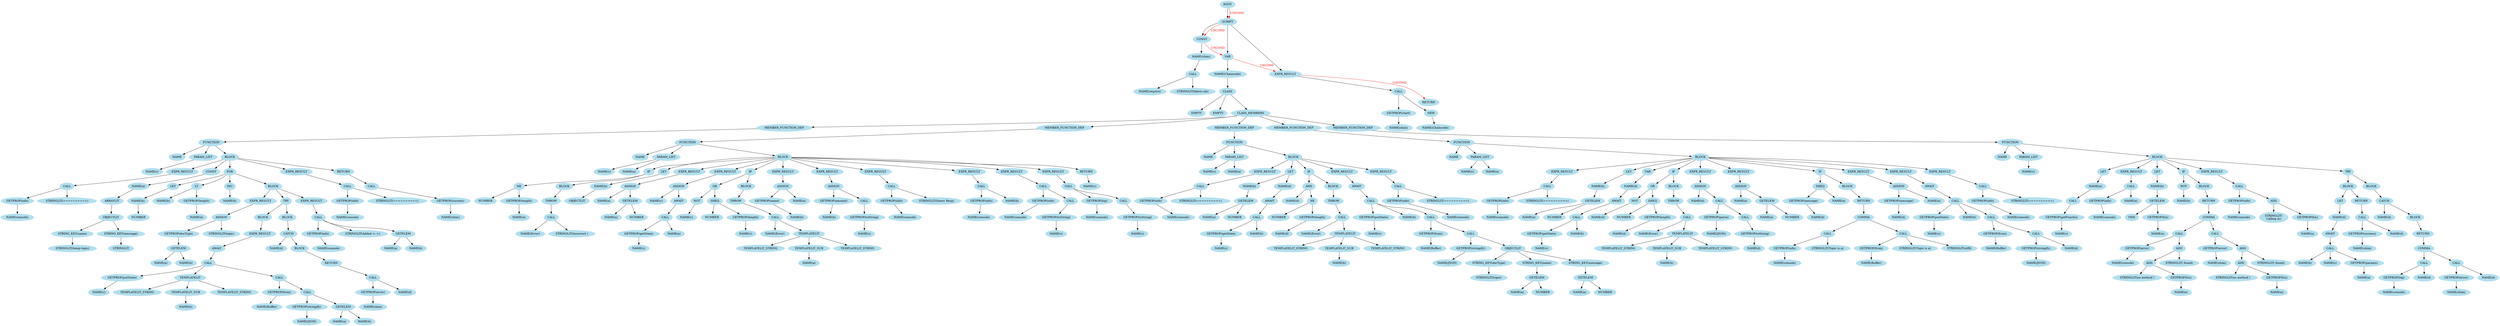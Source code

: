 digraph AST {
  node [color=lightblue2, style=filled];
  node0 [label="ROOT"];
  node1 [label="SCRIPT"];
  node0 -> node1 [weight=1];
  node2 [label="CONST"];
  node1 -> node2 [weight=1];
  node3 [label="NAME(shim)"];
  node2 -> node3 [weight=1];
  node4 [label="CALL"];
  node3 -> node4 [weight=1];
  node5 [label="NAME(require)"];
  node4 -> node5 [weight=1];
  node6 [label="STRINGLIT(fabric-shi)"];
  node4 -> node6 [weight=1];
  node7 [label="VAR"];
  node2 -> node7 [label="UNCOND", fontcolor="red", weight=0.01, color="red"];
  node1 -> node7 [weight=1];
  node8 [label="NAME(Chaincode)"];
  node7 -> node8 [weight=1];
  node9 [label="CLASS"];
  node8 -> node9 [weight=1];
  node10 [label="EMPTY"];
  node9 -> node10 [weight=1];
  node11 [label="EMPTY"];
  node9 -> node11 [weight=1];
  node12 [label="CLASS_MEMBERS"];
  node9 -> node12 [weight=1];
  node13 [label="MEMBER_FUNCTION_DEF"];
  node12 -> node13 [weight=1];
  node14 [label="FUNCTION"];
  node13 -> node14 [weight=1];
  node15 [label="NAME"];
  node14 -> node15 [weight=1];
  node16 [label="PARAM_LIST"];
  node14 -> node16 [weight=1];
  node17 [label="NAME(c)"];
  node16 -> node17 [weight=1];
  node18 [label="BLOCK"];
  node14 -> node18 [weight=1];
  node19 [label="EXPR_RESULT"];
  node18 -> node19 [weight=1];
  node20 [label="CALL"];
  node19 -> node20 [weight=1];
  node21 [label="GETPROP(info)"];
  node20 -> node21 [weight=1];
  node22 [label="NAME(console)"];
  node21 -> node22 [weight=1];
  node23 [label="STRINGLIT(==========)"];
  node20 -> node23 [weight=1];
  node24 [label="CONST"];
  node18 -> node24 [weight=1];
  node25 [label="NAME(a)"];
  node24 -> node25 [weight=1];
  node26 [label="ARRAYLIT"];
  node25 -> node26 [weight=1];
  node27 [label="OBJECTLIT"];
  node26 -> node27 [weight=1];
  node28 [label="STRING_KEY(name)"];
  node27 -> node28 [weight=1];
  node29 [label="STRINGLIT(temp-topic)"];
  node28 -> node29 [weight=1];
  node30 [label="STRING_KEY(message)"];
  node27 -> node30 [weight=1];
  node31 [label="STRINGLIT"];
  node30 -> node31 [weight=1];
  node32 [label="FOR"];
  node18 -> node32 [weight=1];
  node33 [label="LET"];
  node32 -> node33 [weight=1];
  node34 [label="NAME(b)"];
  node33 -> node34 [weight=1];
  node35 [label="NUMBER"];
  node34 -> node35 [weight=1];
  node36 [label="LT"];
  node32 -> node36 [weight=1];
  node37 [label="NAME(b)"];
  node36 -> node37 [weight=1];
  node38 [label="GETPROP(length)"];
  node36 -> node38 [weight=1];
  node39 [label="NAME(a)"];
  node38 -> node39 [weight=1];
  node40 [label="INC"];
  node32 -> node40 [weight=1];
  node41 [label="NAME(b)"];
  node40 -> node41 [weight=1];
  node42 [label="BLOCK"];
  node32 -> node42 [weight=1];
  node43 [label="EXPR_RESULT"];
  node42 -> node43 [weight=1];
  node44 [label="ASSIGN"];
  node43 -> node44 [weight=1];
  node45 [label="GETPROP(docType)"];
  node44 -> node45 [weight=1];
  node46 [label="GETELEM"];
  node45 -> node46 [weight=1];
  node47 [label="NAME(a)"];
  node46 -> node47 [weight=1];
  node48 [label="NAME(b)"];
  node46 -> node48 [weight=1];
  node49 [label="STRINGLIT(topic)"];
  node44 -> node49 [weight=1];
  node50 [label="TRY"];
  node42 -> node50 [weight=1];
  node51 [label="BLOCK"];
  node50 -> node51 [weight=1];
  node52 [label="EXPR_RESULT"];
  node51 -> node52 [weight=1];
  node53 [label="AWAIT"];
  node52 -> node53 [weight=1];
  node54 [label="CALL"];
  node53 -> node54 [weight=1];
  node55 [label="GETPROP(putState)"];
  node54 -> node55 [weight=1];
  node56 [label="NAME(c)"];
  node55 -> node56 [weight=1];
  node57 [label="TEMPLATELIT"];
  node54 -> node57 [weight=1];
  node58 [label="TEMPLATELIT_STRING"];
  node57 -> node58 [weight=1];
  node59 [label="TEMPLATELIT_SUB"];
  node57 -> node59 [weight=1];
  node60 [label="NAME(b)"];
  node59 -> node60 [weight=1];
  node61 [label="TEMPLATELIT_STRING"];
  node57 -> node61 [weight=1];
  node62 [label="CALL"];
  node54 -> node62 [weight=1];
  node63 [label="GETPROP(from)"];
  node62 -> node63 [weight=1];
  node64 [label="NAME(Buffer)"];
  node63 -> node64 [weight=1];
  node65 [label="CALL"];
  node62 -> node65 [weight=1];
  node66 [label="GETPROP(stringify)"];
  node65 -> node66 [weight=1];
  node67 [label="NAME(JSON)"];
  node66 -> node67 [weight=1];
  node68 [label="GETELEM"];
  node65 -> node68 [weight=1];
  node69 [label="NAME(a)"];
  node68 -> node69 [weight=1];
  node70 [label="NAME(b)"];
  node68 -> node70 [weight=1];
  node71 [label="BLOCK"];
  node50 -> node71 [weight=1];
  node72 [label="CATCH"];
  node71 -> node72 [weight=1];
  node73 [label="NAME(d)"];
  node72 -> node73 [weight=1];
  node74 [label="BLOCK"];
  node72 -> node74 [weight=1];
  node75 [label="RETURN"];
  node74 -> node75 [weight=1];
  node76 [label="CALL"];
  node75 -> node76 [weight=1];
  node77 [label="GETPROP(error)"];
  node76 -> node77 [weight=1];
  node78 [label="NAME(shim)"];
  node77 -> node78 [weight=1];
  node79 [label="NAME(d)"];
  node76 -> node79 [weight=1];
  node80 [label="EXPR_RESULT"];
  node42 -> node80 [weight=1];
  node81 [label="CALL"];
  node80 -> node81 [weight=1];
  node82 [label="GETPROP(info)"];
  node81 -> node82 [weight=1];
  node83 [label="NAME(console)"];
  node82 -> node83 [weight=1];
  node84 [label="STRINGLIT(Added <-->)"];
  node81 -> node84 [weight=1];
  node85 [label="GETELEM"];
  node81 -> node85 [weight=1];
  node86 [label="NAME(a)"];
  node85 -> node86 [weight=1];
  node87 [label="NAME(b)"];
  node85 -> node87 [weight=1];
  node88 [label="EXPR_RESULT"];
  node18 -> node88 [weight=1];
  node89 [label="CALL"];
  node88 -> node89 [weight=1];
  node90 [label="GETPROP(info)"];
  node89 -> node90 [weight=1];
  node91 [label="NAME(console)"];
  node90 -> node91 [weight=1];
  node92 [label="STRINGLIT(==========)"];
  node89 -> node92 [weight=1];
  node93 [label="RETURN"];
  node18 -> node93 [weight=1];
  node94 [label="CALL"];
  node93 -> node94 [weight=1];
  node95 [label="GETPROP(success)"];
  node94 -> node95 [weight=1];
  node96 [label="NAME(shim)"];
  node95 -> node96 [weight=1];
  node97 [label="MEMBER_FUNCTION_DEF"];
  node12 -> node97 [weight=1];
  node98 [label="FUNCTION"];
  node97 -> node98 [weight=1];
  node99 [label="NAME"];
  node98 -> node99 [weight=1];
  node100 [label="PARAM_LIST"];
  node98 -> node100 [weight=1];
  node101 [label="NAME(c)"];
  node100 -> node101 [weight=1];
  node102 [label="NAME(a)"];
  node100 -> node102 [weight=1];
  node103 [label="BLOCK"];
  node98 -> node103 [weight=1];
  node104 [label="IF"];
  node103 -> node104 [weight=1];
  node105 [label="NE"];
  node104 -> node105 [weight=1];
  node106 [label="NUMBER"];
  node105 -> node106 [weight=1];
  node107 [label="GETPROP(length)"];
  node105 -> node107 [weight=1];
  node108 [label="NAME(a)"];
  node107 -> node108 [weight=1];
  node109 [label="BLOCK"];
  node104 -> node109 [weight=1];
  node110 [label="THROW"];
  node109 -> node110 [weight=1];
  node111 [label="CALL"];
  node110 -> node111 [weight=1];
  node112 [label="NAME(Error)"];
  node111 -> node112 [weight=1];
  node113 [label="STRINGLIT(Incorrect )"];
  node111 -> node113 [weight=1];
  node114 [label="LET"];
  node103 -> node114 [weight=1];
  node115 [label="NAME(b)"];
  node114 -> node115 [weight=1];
  node116 [label="OBJECTLIT"];
  node115 -> node116 [weight=1];
  node117 [label="EXPR_RESULT"];
  node103 -> node117 [weight=1];
  node118 [label="ASSIGN"];
  node117 -> node118 [weight=1];
  node119 [label="NAME(a)"];
  node118 -> node119 [weight=1];
  node120 [label="GETELEM"];
  node118 -> node120 [weight=1];
  node121 [label="NAME(a)"];
  node120 -> node121 [weight=1];
  node122 [label="NUMBER"];
  node120 -> node122 [weight=1];
  node123 [label="EXPR_RESULT"];
  node103 -> node123 [weight=1];
  node124 [label="ASSIGN"];
  node123 -> node124 [weight=1];
  node125 [label="NAME(c)"];
  node124 -> node125 [weight=1];
  node126 [label="AWAIT"];
  node124 -> node126 [weight=1];
  node127 [label="CALL"];
  node126 -> node127 [weight=1];
  node128 [label="GETPROP(getState)"];
  node127 -> node128 [weight=1];
  node129 [label="NAME(c)"];
  node128 -> node129 [weight=1];
  node130 [label="NAME(a)"];
  node127 -> node130 [weight=1];
  node131 [label="IF"];
  node103 -> node131 [weight=1];
  node132 [label="OR"];
  node131 -> node132 [weight=1];
  node133 [label="NOT"];
  node132 -> node133 [weight=1];
  node134 [label="NAME(c)"];
  node133 -> node134 [weight=1];
  node135 [label="SHEQ"];
  node132 -> node135 [weight=1];
  node136 [label="NUMBER"];
  node135 -> node136 [weight=1];
  node137 [label="GETPROP(length)"];
  node135 -> node137 [weight=1];
  node138 [label="NAME(c)"];
  node137 -> node138 [weight=1];
  node139 [label="BLOCK"];
  node131 -> node139 [weight=1];
  node140 [label="THROW"];
  node139 -> node140 [weight=1];
  node141 [label="CALL"];
  node140 -> node141 [weight=1];
  node142 [label="NAME(Error)"];
  node141 -> node142 [weight=1];
  node143 [label="TEMPLATELIT"];
  node141 -> node143 [weight=1];
  node144 [label="TEMPLATELIT_STRING"];
  node143 -> node144 [weight=1];
  node145 [label="TEMPLATELIT_SUB"];
  node143 -> node145 [weight=1];
  node146 [label="NAME(a)"];
  node145 -> node146 [weight=1];
  node147 [label="TEMPLATELIT_STRING"];
  node143 -> node147 [weight=1];
  node148 [label="EXPR_RESULT"];
  node103 -> node148 [weight=1];
  node149 [label="ASSIGN"];
  node148 -> node149 [weight=1];
  node150 [label="GETPROP(name)"];
  node149 -> node150 [weight=1];
  node151 [label="NAME(b)"];
  node150 -> node151 [weight=1];
  node152 [label="NAME(a)"];
  node149 -> node152 [weight=1];
  node153 [label="EXPR_RESULT"];
  node103 -> node153 [weight=1];
  node154 [label="ASSIGN"];
  node153 -> node154 [weight=1];
  node155 [label="GETPROP(amount)"];
  node154 -> node155 [weight=1];
  node156 [label="NAME(b)"];
  node155 -> node156 [weight=1];
  node157 [label="CALL"];
  node154 -> node157 [weight=1];
  node158 [label="GETPROP(toString)"];
  node157 -> node158 [weight=1];
  node159 [label="NAME(c)"];
  node158 -> node159 [weight=1];
  node160 [label="EXPR_RESULT"];
  node103 -> node160 [weight=1];
  node161 [label="CALL"];
  node160 -> node161 [weight=1];
  node162 [label="GETPROP(info)"];
  node161 -> node162 [weight=1];
  node163 [label="NAME(console)"];
  node162 -> node163 [weight=1];
  node164 [label="STRINGLIT(Query Resp)"];
  node161 -> node164 [weight=1];
  node165 [label="EXPR_RESULT"];
  node103 -> node165 [weight=1];
  node166 [label="CALL"];
  node165 -> node166 [weight=1];
  node167 [label="GETPROP(info)"];
  node166 -> node167 [weight=1];
  node168 [label="NAME(console)"];
  node167 -> node168 [weight=1];
  node169 [label="NAME(b)"];
  node166 -> node169 [weight=1];
  node170 [label="EXPR_RESULT"];
  node103 -> node170 [weight=1];
  node171 [label="CALL"];
  node170 -> node171 [weight=1];
  node172 [label="GETPROP(info)"];
  node171 -> node172 [weight=1];
  node173 [label="NAME(console)"];
  node172 -> node173 [weight=1];
  node174 [label="CALL"];
  node171 -> node174 [weight=1];
  node175 [label="GETPROP(toString)"];
  node174 -> node175 [weight=1];
  node176 [label="NAME(c)"];
  node175 -> node176 [weight=1];
  node177 [label="EXPR_RESULT"];
  node103 -> node177 [weight=1];
  node178 [label="CALL"];
  node177 -> node178 [weight=1];
  node179 [label="GETPROP(log)"];
  node178 -> node179 [weight=1];
  node180 [label="NAME(console)"];
  node179 -> node180 [weight=1];
  node181 [label="CALL"];
  node178 -> node181 [weight=1];
  node182 [label="GETPROP(toString)"];
  node181 -> node182 [weight=1];
  node183 [label="NAME(c)"];
  node182 -> node183 [weight=1];
  node184 [label="RETURN"];
  node103 -> node184 [weight=1];
  node185 [label="NAME(c)"];
  node184 -> node185 [weight=1];
  node186 [label="MEMBER_FUNCTION_DEF"];
  node12 -> node186 [weight=1];
  node187 [label="FUNCTION"];
  node186 -> node187 [weight=1];
  node188 [label="NAME"];
  node187 -> node188 [weight=1];
  node189 [label="PARAM_LIST"];
  node187 -> node189 [weight=1];
  node190 [label="NAME(c)"];
  node189 -> node190 [weight=1];
  node191 [label="NAME(a)"];
  node189 -> node191 [weight=1];
  node192 [label="BLOCK"];
  node187 -> node192 [weight=1];
  node193 [label="EXPR_RESULT"];
  node192 -> node193 [weight=1];
  node194 [label="CALL"];
  node193 -> node194 [weight=1];
  node195 [label="GETPROP(info)"];
  node194 -> node195 [weight=1];
  node196 [label="NAME(console)"];
  node195 -> node196 [weight=1];
  node197 [label="STRINGLIT(==========)"];
  node194 -> node197 [weight=1];
  node198 [label="LET"];
  node192 -> node198 [weight=1];
  node199 [label="NAME(b)"];
  node198 -> node199 [weight=1];
  node200 [label="GETELEM"];
  node199 -> node200 [weight=1];
  node201 [label="NAME(a)"];
  node200 -> node201 [weight=1];
  node202 [label="NUMBER"];
  node200 -> node202 [weight=1];
  node203 [label="NAME(d)"];
  node198 -> node203 [weight=1];
  node204 [label="AWAIT"];
  node203 -> node204 [weight=1];
  node205 [label="CALL"];
  node204 -> node205 [weight=1];
  node206 [label="GETPROP(getState)"];
  node205 -> node206 [weight=1];
  node207 [label="NAME(c)"];
  node206 -> node207 [weight=1];
  node208 [label="NAME(b)"];
  node205 -> node208 [weight=1];
  node209 [label="IF"];
  node192 -> node209 [weight=1];
  node210 [label="AND"];
  node209 -> node210 [weight=1];
  node211 [label="NAME(d)"];
  node210 -> node211 [weight=1];
  node212 [label="NE"];
  node210 -> node212 [weight=1];
  node213 [label="NUMBER"];
  node212 -> node213 [weight=1];
  node214 [label="GETPROP(length)"];
  node212 -> node214 [weight=1];
  node215 [label="NAME(d)"];
  node214 -> node215 [weight=1];
  node216 [label="BLOCK"];
  node209 -> node216 [weight=1];
  node217 [label="THROW"];
  node216 -> node217 [weight=1];
  node218 [label="CALL"];
  node217 -> node218 [weight=1];
  node219 [label="NAME(Error)"];
  node218 -> node219 [weight=1];
  node220 [label="TEMPLATELIT"];
  node218 -> node220 [weight=1];
  node221 [label="TEMPLATELIT_STRING"];
  node220 -> node221 [weight=1];
  node222 [label="TEMPLATELIT_SUB"];
  node220 -> node222 [weight=1];
  node223 [label="NAME(b)"];
  node222 -> node223 [weight=1];
  node224 [label="TEMPLATELIT_STRING"];
  node220 -> node224 [weight=1];
  node225 [label="EXPR_RESULT"];
  node192 -> node225 [weight=1];
  node226 [label="AWAIT"];
  node225 -> node226 [weight=1];
  node227 [label="CALL"];
  node226 -> node227 [weight=1];
  node228 [label="GETPROP(putState)"];
  node227 -> node228 [weight=1];
  node229 [label="NAME(c)"];
  node228 -> node229 [weight=1];
  node230 [label="NAME(b)"];
  node227 -> node230 [weight=1];
  node231 [label="CALL"];
  node227 -> node231 [weight=1];
  node232 [label="GETPROP(from)"];
  node231 -> node232 [weight=1];
  node233 [label="NAME(Buffer)"];
  node232 -> node233 [weight=1];
  node234 [label="CALL"];
  node231 -> node234 [weight=1];
  node235 [label="GETPROP(stringify)"];
  node234 -> node235 [weight=1];
  node236 [label="NAME(JSON)"];
  node235 -> node236 [weight=1];
  node237 [label="OBJECTLIT"];
  node234 -> node237 [weight=1];
  node238 [label="STRING_KEY(docType)"];
  node237 -> node238 [weight=1];
  node239 [label="STRINGLIT(topic)"];
  node238 -> node239 [weight=1];
  node240 [label="STRING_KEY(name)"];
  node237 -> node240 [weight=1];
  node241 [label="GETELEM"];
  node240 -> node241 [weight=1];
  node242 [label="NAME(a)"];
  node241 -> node242 [weight=1];
  node243 [label="NUMBER"];
  node241 -> node243 [weight=1];
  node244 [label="STRING_KEY(message)"];
  node237 -> node244 [weight=1];
  node245 [label="GETELEM"];
  node244 -> node245 [weight=1];
  node246 [label="NAME(a)"];
  node245 -> node246 [weight=1];
  node247 [label="NUMBER"];
  node245 -> node247 [weight=1];
  node248 [label="EXPR_RESULT"];
  node192 -> node248 [weight=1];
  node249 [label="CALL"];
  node248 -> node249 [weight=1];
  node250 [label="GETPROP(info)"];
  node249 -> node250 [weight=1];
  node251 [label="NAME(console)"];
  node250 -> node251 [weight=1];
  node252 [label="STRINGLIT(==========)"];
  node249 -> node252 [weight=1];
  node253 [label="MEMBER_FUNCTION_DEF"];
  node12 -> node253 [weight=1];
  node254 [label="FUNCTION"];
  node253 -> node254 [weight=1];
  node255 [label="NAME"];
  node254 -> node255 [weight=1];
  node256 [label="PARAM_LIST"];
  node254 -> node256 [weight=1];
  node257 [label="NAME(c)"];
  node256 -> node257 [weight=1];
  node258 [label="NAME(a)"];
  node256 -> node258 [weight=1];
  node259 [label="BLOCK"];
  node254 -> node259 [weight=1];
  node260 [label="EXPR_RESULT"];
  node259 -> node260 [weight=1];
  node261 [label="CALL"];
  node260 -> node261 [weight=1];
  node262 [label="GETPROP(info)"];
  node261 -> node262 [weight=1];
  node263 [label="NAME(console)"];
  node262 -> node263 [weight=1];
  node264 [label="STRINGLIT(==========)"];
  node261 -> node264 [weight=1];
  node265 [label="LET"];
  node259 -> node265 [weight=1];
  node266 [label="NAME(b)"];
  node265 -> node266 [weight=1];
  node267 [label="GETELEM"];
  node266 -> node267 [weight=1];
  node268 [label="NAME(a)"];
  node267 -> node268 [weight=1];
  node269 [label="NUMBER"];
  node267 -> node269 [weight=1];
  node270 [label="VAR"];
  node259 -> node270 [weight=1];
  node271 [label="NAME(d)"];
  node270 -> node271 [weight=1];
  node272 [label="AWAIT"];
  node271 -> node272 [weight=1];
  node273 [label="CALL"];
  node272 -> node273 [weight=1];
  node274 [label="GETPROP(getState)"];
  node273 -> node274 [weight=1];
  node275 [label="NAME(c)"];
  node274 -> node275 [weight=1];
  node276 [label="NAME(b)"];
  node273 -> node276 [weight=1];
  node277 [label="IF"];
  node259 -> node277 [weight=1];
  node278 [label="OR"];
  node277 -> node278 [weight=1];
  node279 [label="NOT"];
  node278 -> node279 [weight=1];
  node280 [label="NAME(d)"];
  node279 -> node280 [weight=1];
  node281 [label="SHEQ"];
  node278 -> node281 [weight=1];
  node282 [label="NUMBER"];
  node281 -> node282 [weight=1];
  node283 [label="GETPROP(length)"];
  node281 -> node283 [weight=1];
  node284 [label="NAME(d)"];
  node283 -> node284 [weight=1];
  node285 [label="BLOCK"];
  node277 -> node285 [weight=1];
  node286 [label="THROW"];
  node285 -> node286 [weight=1];
  node287 [label="CALL"];
  node286 -> node287 [weight=1];
  node288 [label="NAME(Error)"];
  node287 -> node288 [weight=1];
  node289 [label="TEMPLATELIT"];
  node287 -> node289 [weight=1];
  node290 [label="TEMPLATELIT_STRING"];
  node289 -> node290 [weight=1];
  node291 [label="TEMPLATELIT_SUB"];
  node289 -> node291 [weight=1];
  node292 [label="NAME(b)"];
  node291 -> node292 [weight=1];
  node293 [label="TEMPLATELIT_STRING"];
  node289 -> node293 [weight=1];
  node294 [label="EXPR_RESULT"];
  node259 -> node294 [weight=1];
  node295 [label="ASSIGN"];
  node294 -> node295 [weight=1];
  node296 [label="NAME(d)"];
  node295 -> node296 [weight=1];
  node297 [label="CALL"];
  node295 -> node297 [weight=1];
  node298 [label="GETPROP(parse)"];
  node297 -> node298 [weight=1];
  node299 [label="NAME(JSON)"];
  node298 -> node299 [weight=1];
  node300 [label="CALL"];
  node297 -> node300 [weight=1];
  node301 [label="GETPROP(toString)"];
  node300 -> node301 [weight=1];
  node302 [label="NAME(d)"];
  node301 -> node302 [weight=1];
  node303 [label="EXPR_RESULT"];
  node259 -> node303 [weight=1];
  node304 [label="ASSIGN"];
  node303 -> node304 [weight=1];
  node305 [label="NAME(a)"];
  node304 -> node305 [weight=1];
  node306 [label="GETELEM"];
  node304 -> node306 [weight=1];
  node307 [label="NAME(a)"];
  node306 -> node307 [weight=1];
  node308 [label="NUMBER"];
  node306 -> node308 [weight=1];
  node309 [label="IF"];
  node259 -> node309 [weight=1];
  node310 [label="SHEQ"];
  node309 -> node310 [weight=1];
  node311 [label="GETPROP(message)"];
  node310 -> node311 [weight=1];
  node312 [label="NAME(d)"];
  node311 -> node312 [weight=1];
  node313 [label="NAME(a)"];
  node310 -> node313 [weight=1];
  node314 [label="BLOCK"];
  node309 -> node314 [weight=1];
  node315 [label="RETURN"];
  node314 -> node315 [weight=1];
  node316 [label="COMMA"];
  node315 -> node316 [weight=1];
  node317 [label="CALL"];
  node316 -> node317 [weight=1];
  node318 [label="GETPROP(info)"];
  node317 -> node318 [weight=1];
  node319 [label="NAME(console)"];
  node318 -> node319 [weight=1];
  node320 [label="STRINGLIT(Topic is a)"];
  node317 -> node320 [weight=1];
  node321 [label="CALL"];
  node316 -> node321 [weight=1];
  node322 [label="GETPROP(from)"];
  node321 -> node322 [weight=1];
  node323 [label="NAME(Buffer)"];
  node322 -> node323 [weight=1];
  node324 [label="STRINGLIT(Topic is a)"];
  node321 -> node324 [weight=1];
  node325 [label="STRINGLIT(utf8)"];
  node321 -> node325 [weight=1];
  node326 [label="EXPR_RESULT"];
  node259 -> node326 [weight=1];
  node327 [label="ASSIGN"];
  node326 -> node327 [weight=1];
  node328 [label="GETPROP(message)"];
  node327 -> node328 [weight=1];
  node329 [label="NAME(d)"];
  node328 -> node329 [weight=1];
  node330 [label="NAME(a)"];
  node327 -> node330 [weight=1];
  node331 [label="EXPR_RESULT"];
  node259 -> node331 [weight=1];
  node332 [label="AWAIT"];
  node331 -> node332 [weight=1];
  node333 [label="CALL"];
  node332 -> node333 [weight=1];
  node334 [label="GETPROP(putState)"];
  node333 -> node334 [weight=1];
  node335 [label="NAME(c)"];
  node334 -> node335 [weight=1];
  node336 [label="NAME(b)"];
  node333 -> node336 [weight=1];
  node337 [label="CALL"];
  node333 -> node337 [weight=1];
  node338 [label="GETPROP(from)"];
  node337 -> node338 [weight=1];
  node339 [label="NAME(Buffer)"];
  node338 -> node339 [weight=1];
  node340 [label="CALL"];
  node337 -> node340 [weight=1];
  node341 [label="GETPROP(stringify)"];
  node340 -> node341 [weight=1];
  node342 [label="NAME(JSON)"];
  node341 -> node342 [weight=1];
  node343 [label="NAME(d)"];
  node340 -> node343 [weight=1];
  node344 [label="EXPR_RESULT"];
  node259 -> node344 [weight=1];
  node345 [label="CALL"];
  node344 -> node345 [weight=1];
  node346 [label="GETPROP(info)"];
  node345 -> node346 [weight=1];
  node347 [label="NAME(console)"];
  node346 -> node347 [weight=1];
  node348 [label="STRINGLIT(==========)"];
  node345 -> node348 [weight=1];
  node349 [label="MEMBER_FUNCTION_DEF"];
  node12 -> node349 [weight=1];
  node350 [label="FUNCTION"];
  node349 -> node350 [weight=1];
  node351 [label="NAME"];
  node350 -> node351 [weight=1];
  node352 [label="PARAM_LIST"];
  node350 -> node352 [weight=1];
  node353 [label="NAME(c)"];
  node352 -> node353 [weight=1];
  node354 [label="BLOCK"];
  node350 -> node354 [weight=1];
  node355 [label="LET"];
  node354 -> node355 [weight=1];
  node356 [label="NAME(a)"];
  node355 -> node356 [weight=1];
  node357 [label="CALL"];
  node356 -> node357 [weight=1];
  node358 [label="GETPROP(getFunctio)"];
  node357 -> node358 [weight=1];
  node359 [label="NAME(c)"];
  node358 -> node359 [weight=1];
  node360 [label="EXPR_RESULT"];
  node354 -> node360 [weight=1];
  node361 [label="CALL"];
  node360 -> node361 [weight=1];
  node362 [label="GETPROP(info)"];
  node361 -> node362 [weight=1];
  node363 [label="NAME(console)"];
  node362 -> node363 [weight=1];
  node364 [label="NAME(a)"];
  node361 -> node364 [weight=1];
  node365 [label="LET"];
  node354 -> node365 [weight=1];
  node366 [label="NAME(b)"];
  node365 -> node366 [weight=1];
  node367 [label="GETELEM"];
  node366 -> node367 [weight=1];
  node368 [label="THIS"];
  node367 -> node368 [weight=1];
  node369 [label="GETPROP(fcn)"];
  node367 -> node369 [weight=1];
  node370 [label="NAME(a)"];
  node369 -> node370 [weight=1];
  node371 [label="IF"];
  node354 -> node371 [weight=1];
  node372 [label="NOT"];
  node371 -> node372 [weight=1];
  node373 [label="NAME(b)"];
  node372 -> node373 [weight=1];
  node374 [label="BLOCK"];
  node371 -> node374 [weight=1];
  node375 [label="RETURN"];
  node374 -> node375 [weight=1];
  node376 [label="COMMA"];
  node375 -> node376 [weight=1];
  node377 [label="CALL"];
  node376 -> node377 [weight=1];
  node378 [label="GETPROP(error)"];
  node377 -> node378 [weight=1];
  node379 [label="NAME(console)"];
  node378 -> node379 [weight=1];
  node380 [label="ADD"];
  node377 -> node380 [weight=1];
  node381 [label="ADD"];
  node380 -> node381 [weight=1];
  node382 [label="STRINGLIT(no method )"];
  node381 -> node382 [weight=1];
  node383 [label="GETPROP(fcn)"];
  node381 -> node383 [weight=1];
  node384 [label="NAME(a)"];
  node383 -> node384 [weight=1];
  node385 [label="STRINGLIT( found)"];
  node380 -> node385 [weight=1];
  node386 [label="CALL"];
  node376 -> node386 [weight=1];
  node387 [label="GETPROP(error)"];
  node386 -> node387 [weight=1];
  node388 [label="NAME(shim)"];
  node387 -> node388 [weight=1];
  node389 [label="ADD"];
  node386 -> node389 [weight=1];
  node390 [label="ADD"];
  node389 -> node390 [weight=1];
  node391 [label="STRINGLIT(no method )"];
  node390 -> node391 [weight=1];
  node392 [label="GETPROP(fcn)"];
  node390 -> node392 [weight=1];
  node393 [label="NAME(a)"];
  node392 -> node393 [weight=1];
  node394 [label="STRINGLIT( found)"];
  node389 -> node394 [weight=1];
  node395 [label="EXPR_RESULT"];
  node354 -> node395 [weight=1];
  node396 [label="CALL"];
  node395 -> node396 [weight=1];
  node397 [label="GETPROP(info)"];
  node396 -> node397 [weight=1];
  node398 [label="NAME(console)"];
  node397 -> node398 [weight=1];
  node399 [label="ADD"];
  node396 -> node399 [weight=1];
  node400 [label="STRINGLIT(
Calling m)"];
  node399 -> node400 [weight=1];
  node401 [label="GETPROP(fcn)"];
  node399 -> node401 [weight=1];
  node402 [label="NAME(a)"];
  node401 -> node402 [weight=1];
  node403 [label="TRY"];
  node354 -> node403 [weight=1];
  node404 [label="BLOCK"];
  node403 -> node404 [weight=1];
  node405 [label="LET"];
  node404 -> node405 [weight=1];
  node406 [label="NAME(d)"];
  node405 -> node406 [weight=1];
  node407 [label="AWAIT"];
  node406 -> node407 [weight=1];
  node408 [label="CALL"];
  node407 -> node408 [weight=1];
  node409 [label="NAME(b)"];
  node408 -> node409 [weight=1];
  node410 [label="NAME(c)"];
  node408 -> node410 [weight=1];
  node411 [label="GETPROP(params)"];
  node408 -> node411 [weight=1];
  node412 [label="NAME(a)"];
  node411 -> node412 [weight=1];
  node413 [label="RETURN"];
  node404 -> node413 [weight=1];
  node414 [label="CALL"];
  node413 -> node414 [weight=1];
  node415 [label="GETPROP(success)"];
  node414 -> node415 [weight=1];
  node416 [label="NAME(shim)"];
  node415 -> node416 [weight=1];
  node417 [label="NAME(d)"];
  node414 -> node417 [weight=1];
  node418 [label="BLOCK"];
  node403 -> node418 [weight=1];
  node419 [label="CATCH"];
  node418 -> node419 [weight=1];
  node420 [label="NAME(d)"];
  node419 -> node420 [weight=1];
  node421 [label="BLOCK"];
  node419 -> node421 [weight=1];
  node422 [label="RETURN"];
  node421 -> node422 [weight=1];
  node423 [label="COMMA"];
  node422 -> node423 [weight=1];
  node424 [label="CALL"];
  node423 -> node424 [weight=1];
  node425 [label="GETPROP(log)"];
  node424 -> node425 [weight=1];
  node426 [label="NAME(console)"];
  node425 -> node426 [weight=1];
  node427 [label="NAME(d)"];
  node424 -> node427 [weight=1];
  node428 [label="CALL"];
  node423 -> node428 [weight=1];
  node429 [label="GETPROP(error)"];
  node428 -> node429 [weight=1];
  node430 [label="NAME(shim)"];
  node429 -> node430 [weight=1];
  node431 [label="NAME(d)"];
  node428 -> node431 [weight=1];
  node432 [label="EXPR_RESULT"];
  node7 -> node432 [label="UNCOND", fontcolor="red", weight=0.01, color="red"];
  node1 -> node432 [weight=1];
  node433 [label="CALL"];
  node432 -> node433 [weight=1];
  node434 [label="GETPROP(start)"];
  node433 -> node434 [weight=1];
  node435 [label="NAME(shim)"];
  node434 -> node435 [weight=1];
  node436 [label="NEW"];
  node433 -> node436 [weight=1];
  node437 [label="NAME(Chaincode)"];
  node436 -> node437 [weight=1];
  node432 -> RETURN [label="UNCOND", fontcolor="red", weight=0.01, color="red"];
  node1 -> node2 [label="UNCOND", fontcolor="red", weight=0.01, color="red"];
  node0 -> node1 [label="UNCOND", fontcolor="red", weight=0.01, color="red"];
}

